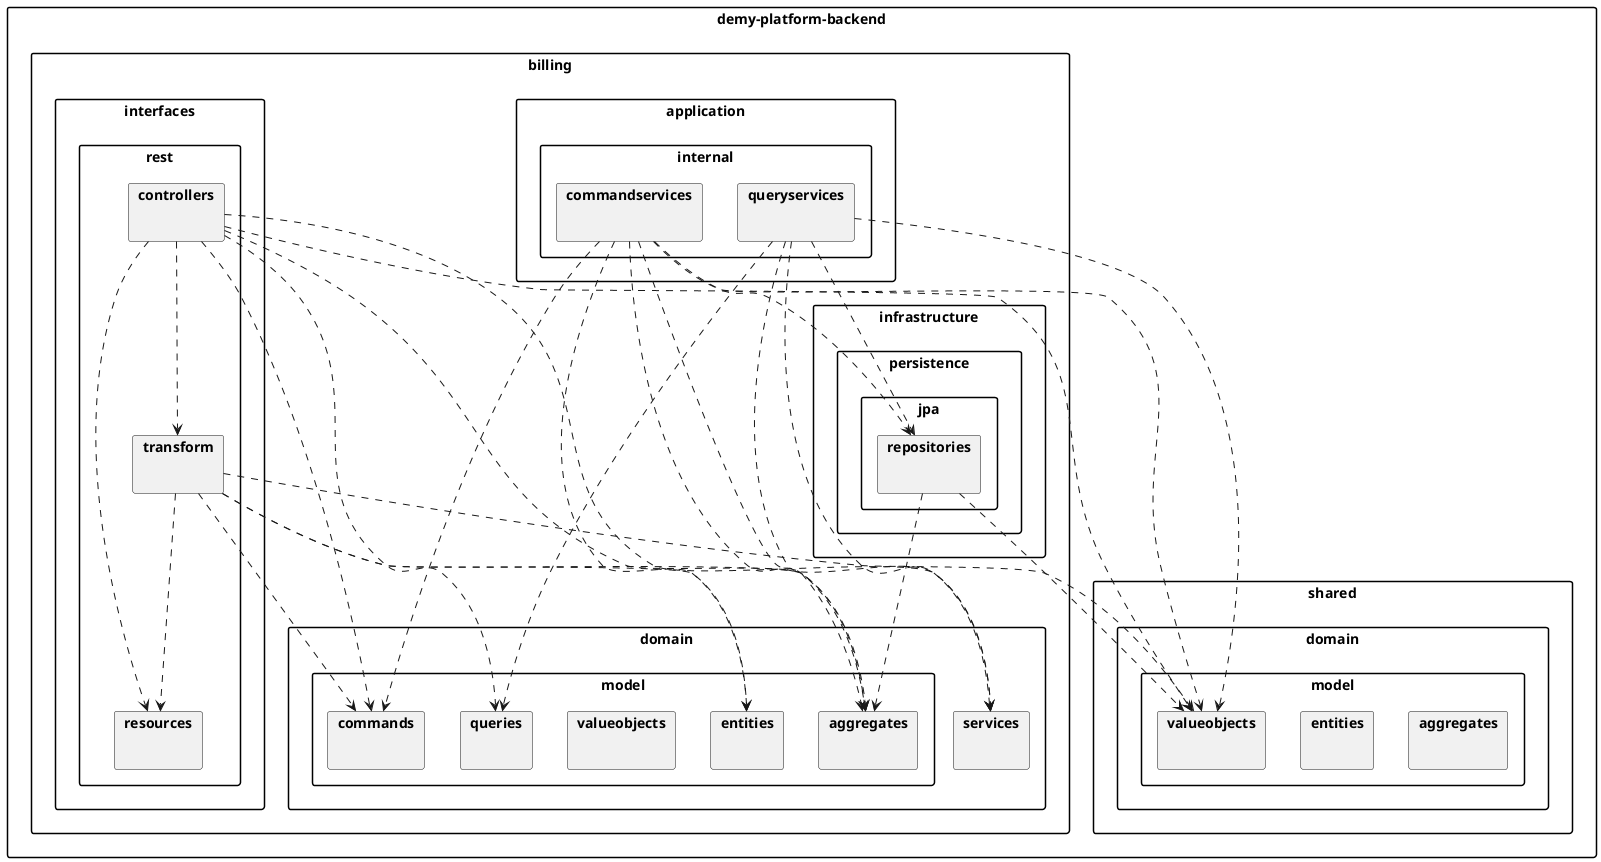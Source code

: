 @startuml
skinparam packageStyle rectangle

package demy-platform-backend as demy_platform_backend {
    package billing {
        package domain {
            package model {
                package aggregates as billing_aggregates {}
                package entities {}
                package valueobjects as billing_valueobjects {}
                package commands {}
                package queries {}
            }
            package services {}
        }

        package application.internal {
            package commandservices {}
            package queryservices {}
        }

        package infrastructure.persistence {
            package jpa {
                package repositories as billing_repositories {}
            }
        }

        package interfaces.rest {
            package controllers {}
            package resources {}
            package transform {}
        }
    }

    package shared.domain.model {
        package aggregates {}
        package entities {}
        package valueobjects as shared_valueobjects {}
    }
}

' ========================
' RELACIONES ENTRE PAQUETES
' ========================

commandservices ..> demy_platform_backend.billing.domain.services
commandservices ..> billing_repositories
commandservices ..> billing_aggregates
commandservices ..> demy_platform_backend.billing.domain.model.commands
commandservices ..> demy_platform_backend.billing.domain.model.entities
commandservices ..> shared_valueobjects

queryservices ..> demy_platform_backend.billing.domain.services
queryservices ..> billing_repositories
queryservices ..> demy_platform_backend.billing.domain.model.queries
queryservices ..> billing_aggregates
queryservices ..> shared_valueobjects

controllers ..> demy_platform_backend.billing.interfaces.rest.resources
controllers ..> demy_platform_backend.billing.interfaces.rest.transform
controllers ..> billing_aggregates
controllers ..> demy_platform_backend.billing.domain.model.commands
controllers ..> demy_platform_backend.billing.domain.model.queries
controllers ..> demy_platform_backend.billing.domain.services
controllers ..> shared_valueobjects

transform ..> billing_aggregates
transform ..> demy_platform_backend.billing.domain.model.entities
transform ..> demy_platform_backend.billing.domain.model.commands
transform ..> demy_platform_backend.billing.interfaces.rest.resources
transform ..> shared_valueobjects

billing_repositories ..> billing_aggregates
billing_repositories ..> shared_valueobjects

@enduml
